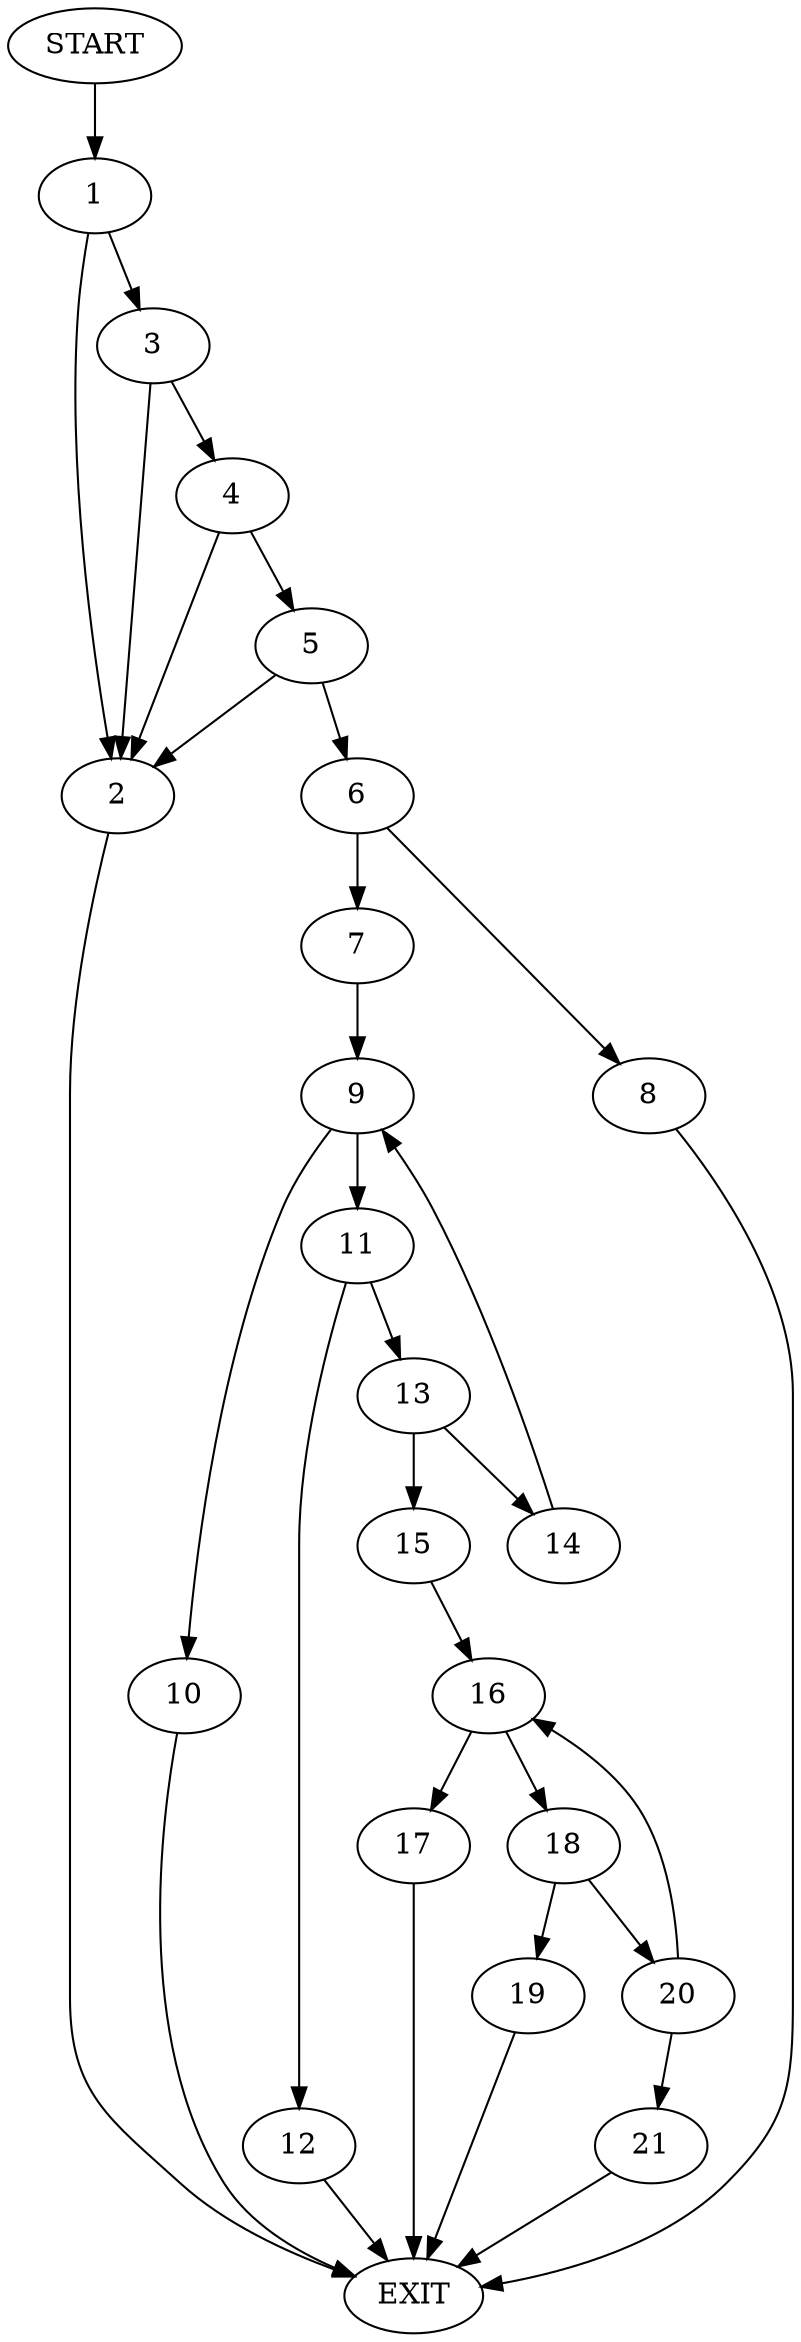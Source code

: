 digraph {
0 [label="START"]
22 [label="EXIT"]
0 -> 1
1 -> 2
1 -> 3
2 -> 22
3 -> 2
3 -> 4
4 -> 2
4 -> 5
5 -> 2
5 -> 6
6 -> 7
6 -> 8
7 -> 9
8 -> 22
9 -> 10
9 -> 11
11 -> 12
11 -> 13
10 -> 22
13 -> 14
13 -> 15
12 -> 22
15 -> 16
14 -> 9
16 -> 17
16 -> 18
18 -> 19
18 -> 20
17 -> 22
19 -> 22
20 -> 21
20 -> 16
21 -> 22
}
